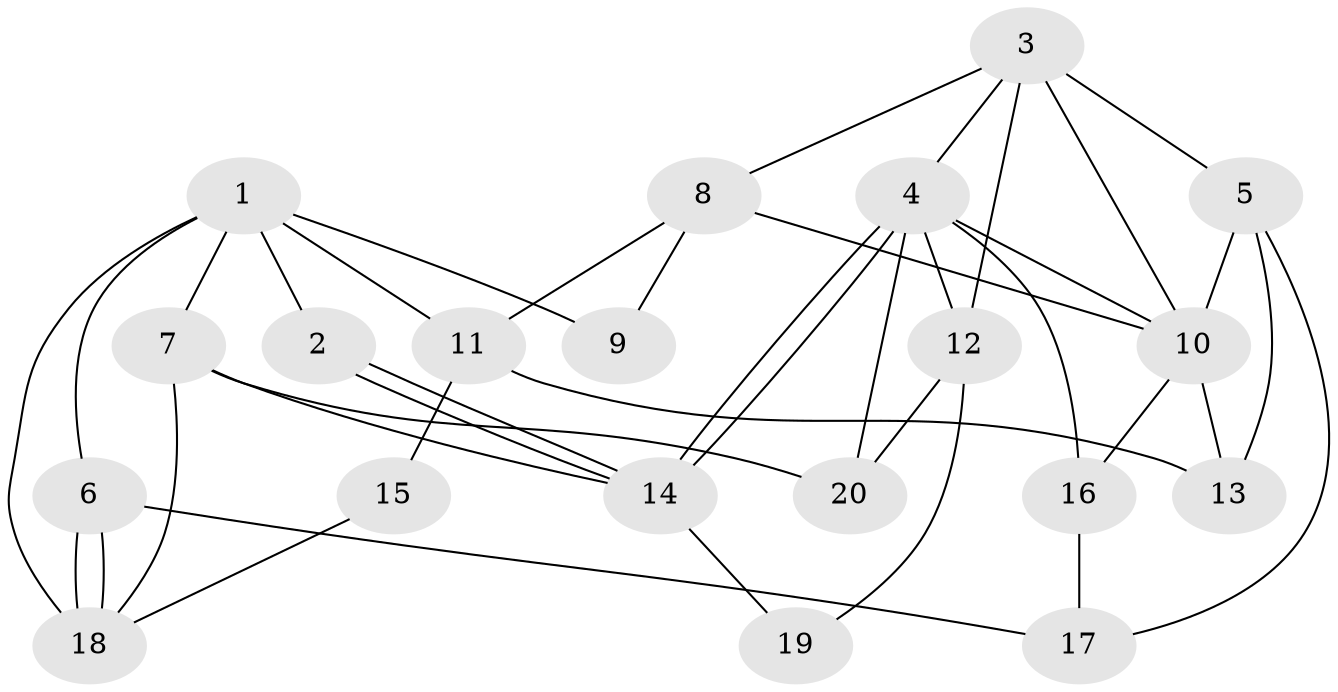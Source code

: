 // Generated by graph-tools (version 1.1) at 2025/46/02/15/25 05:46:28]
// undirected, 20 vertices, 40 edges
graph export_dot {
graph [start="1"]
  node [color=gray90,style=filled];
  1;
  2;
  3;
  4;
  5;
  6;
  7;
  8;
  9;
  10;
  11;
  12;
  13;
  14;
  15;
  16;
  17;
  18;
  19;
  20;
  1 -- 7;
  1 -- 18;
  1 -- 2;
  1 -- 6;
  1 -- 9;
  1 -- 11;
  2 -- 14;
  2 -- 14;
  3 -- 10;
  3 -- 4;
  3 -- 5;
  3 -- 8;
  3 -- 12;
  4 -- 14;
  4 -- 14;
  4 -- 16;
  4 -- 10;
  4 -- 12;
  4 -- 20;
  5 -- 10;
  5 -- 13;
  5 -- 17;
  6 -- 18;
  6 -- 18;
  6 -- 17;
  7 -- 14;
  7 -- 20;
  7 -- 18;
  8 -- 11;
  8 -- 9;
  8 -- 10;
  10 -- 13;
  10 -- 16;
  11 -- 13;
  11 -- 15;
  12 -- 19;
  12 -- 20;
  14 -- 19;
  15 -- 18;
  16 -- 17;
}
